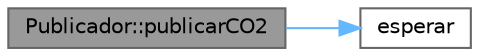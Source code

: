 digraph "Publicador::publicarCO2"
{
 // INTERACTIVE_SVG=YES
 // LATEX_PDF_SIZE
  bgcolor="transparent";
  edge [fontname=Helvetica,fontsize=10,labelfontname=Helvetica,labelfontsize=10];
  node [fontname=Helvetica,fontsize=10,shape=box,height=0.2,width=0.4];
  rankdir="LR";
  Node1 [id="Node000001",label="Publicador::publicarCO2",height=0.2,width=0.4,color="gray40", fillcolor="grey60", style="filled", fontcolor="black",tooltip=" "];
  Node1 -> Node2 [id="edge2_Node000001_Node000002",color="steelblue1",style="solid",tooltip=" "];
  Node2 [id="Node000002",label="esperar",height=0.2,width=0.4,color="grey40", fillcolor="white", style="filled",URL="$dd/dad/a00005_a2fb17dd710d89b92e59a349551733fa0.html#a2fb17dd710d89b92e59a349551733fa0",tooltip="Espera un tiempo determinado en milisegundos."];
}
